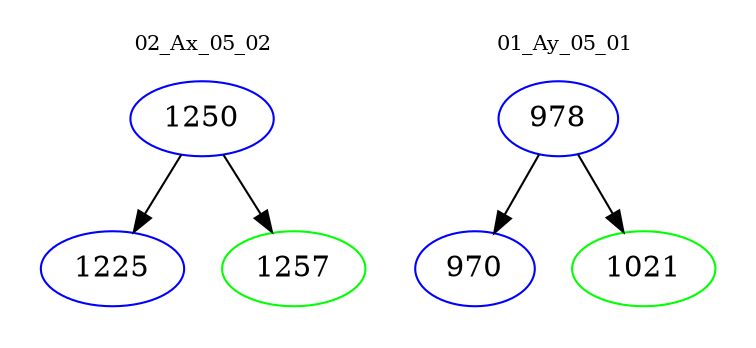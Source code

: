digraph{
subgraph cluster_0 {
color = white
label = "02_Ax_05_02";
fontsize=10;
T0_1250 [label="1250", color="blue"]
T0_1250 -> T0_1225 [color="black"]
T0_1225 [label="1225", color="blue"]
T0_1250 -> T0_1257 [color="black"]
T0_1257 [label="1257", color="green"]
}
subgraph cluster_1 {
color = white
label = "01_Ay_05_01";
fontsize=10;
T1_978 [label="978", color="blue"]
T1_978 -> T1_970 [color="black"]
T1_970 [label="970", color="blue"]
T1_978 -> T1_1021 [color="black"]
T1_1021 [label="1021", color="green"]
}
}
